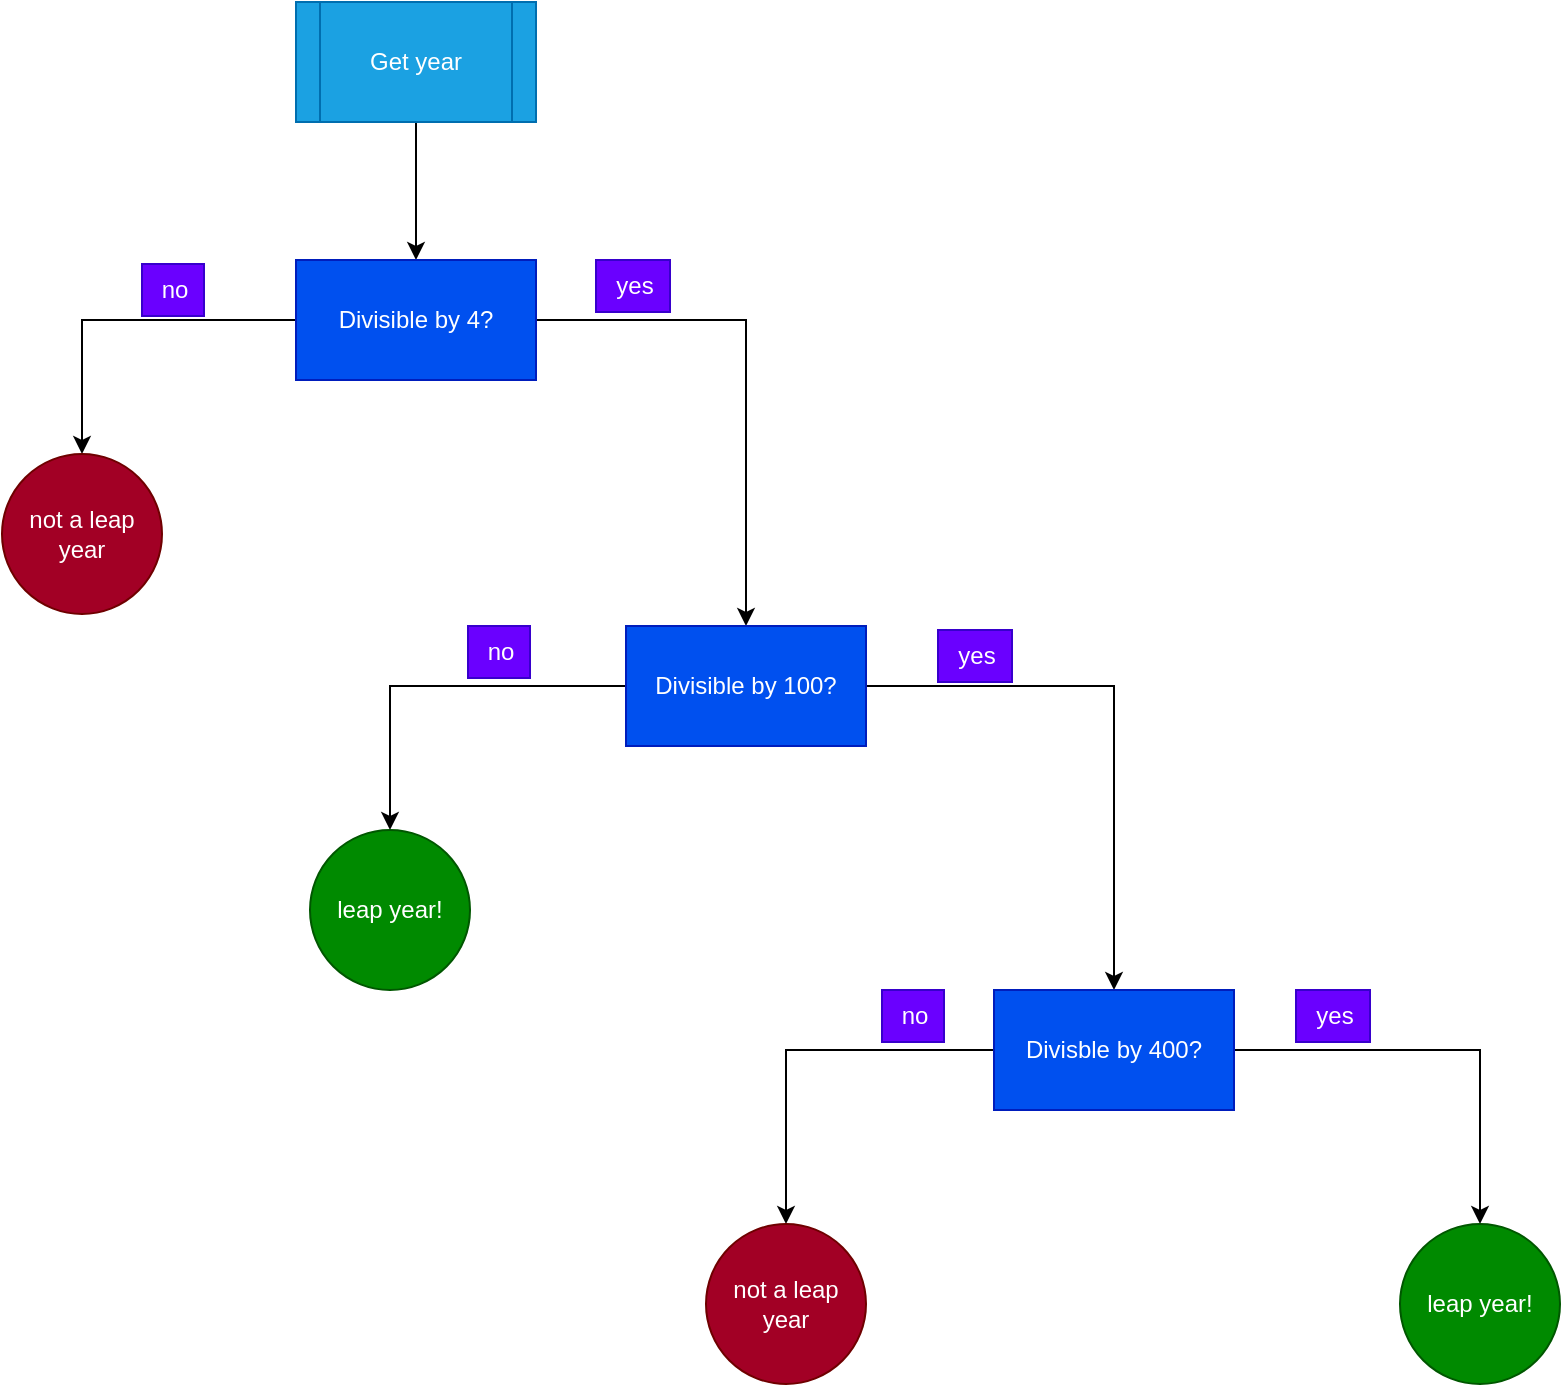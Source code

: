 <mxfile version="21.5.2" type="github">
  <diagram id="C5RBs43oDa-KdzZeNtuy" name="Page-1">
    <mxGraphModel dx="1763" dy="893" grid="0" gridSize="10" guides="1" tooltips="1" connect="1" arrows="1" fold="1" page="0" pageScale="1" pageWidth="827" pageHeight="1169" background="none" math="0" shadow="0">
      <root>
        <mxCell id="WIyWlLk6GJQsqaUBKTNV-0" />
        <mxCell id="WIyWlLk6GJQsqaUBKTNV-1" parent="WIyWlLk6GJQsqaUBKTNV-0" />
        <mxCell id="xwn9-Pyer9hemzIIuyxd-31" value="" style="edgeStyle=orthogonalEdgeStyle;rounded=0;orthogonalLoop=1;jettySize=auto;html=1;" edge="1" parent="WIyWlLk6GJQsqaUBKTNV-1" source="xwn9-Pyer9hemzIIuyxd-29" target="xwn9-Pyer9hemzIIuyxd-30">
          <mxGeometry relative="1" as="geometry" />
        </mxCell>
        <mxCell id="xwn9-Pyer9hemzIIuyxd-29" value="Get year" style="shape=process;whiteSpace=wrap;html=1;backgroundOutline=1;fillColor=#1ba1e2;fontColor=#ffffff;strokeColor=#006EAF;" vertex="1" parent="WIyWlLk6GJQsqaUBKTNV-1">
          <mxGeometry x="67" y="22" width="120" height="60" as="geometry" />
        </mxCell>
        <mxCell id="xwn9-Pyer9hemzIIuyxd-33" value="" style="edgeStyle=orthogonalEdgeStyle;rounded=0;orthogonalLoop=1;jettySize=auto;html=1;" edge="1" parent="WIyWlLk6GJQsqaUBKTNV-1" source="xwn9-Pyer9hemzIIuyxd-30" target="xwn9-Pyer9hemzIIuyxd-32">
          <mxGeometry relative="1" as="geometry" />
        </mxCell>
        <mxCell id="xwn9-Pyer9hemzIIuyxd-36" value="" style="edgeStyle=orthogonalEdgeStyle;rounded=0;orthogonalLoop=1;jettySize=auto;html=1;" edge="1" parent="WIyWlLk6GJQsqaUBKTNV-1" source="xwn9-Pyer9hemzIIuyxd-30" target="xwn9-Pyer9hemzIIuyxd-35">
          <mxGeometry relative="1" as="geometry" />
        </mxCell>
        <mxCell id="xwn9-Pyer9hemzIIuyxd-30" value="Divisible by 4?" style="whiteSpace=wrap;html=1;fillColor=#0050ef;fontColor=#ffffff;strokeColor=#001DBC;" vertex="1" parent="WIyWlLk6GJQsqaUBKTNV-1">
          <mxGeometry x="67" y="151" width="120" height="60" as="geometry" />
        </mxCell>
        <mxCell id="xwn9-Pyer9hemzIIuyxd-32" value="not a leap year" style="ellipse;whiteSpace=wrap;html=1;fillColor=#a20025;fontColor=#ffffff;strokeColor=#6F0000;" vertex="1" parent="WIyWlLk6GJQsqaUBKTNV-1">
          <mxGeometry x="-80" y="248" width="80" height="80" as="geometry" />
        </mxCell>
        <mxCell id="xwn9-Pyer9hemzIIuyxd-34" value="no" style="text;html=1;align=center;verticalAlign=middle;resizable=0;points=[];autosize=1;strokeColor=#3700CC;fillColor=#6a00ff;fontColor=#ffffff;" vertex="1" parent="WIyWlLk6GJQsqaUBKTNV-1">
          <mxGeometry x="-10" y="153" width="31" height="26" as="geometry" />
        </mxCell>
        <mxCell id="xwn9-Pyer9hemzIIuyxd-40" value="" style="edgeStyle=orthogonalEdgeStyle;rounded=0;orthogonalLoop=1;jettySize=auto;html=1;" edge="1" parent="WIyWlLk6GJQsqaUBKTNV-1" source="xwn9-Pyer9hemzIIuyxd-35" target="xwn9-Pyer9hemzIIuyxd-39">
          <mxGeometry relative="1" as="geometry" />
        </mxCell>
        <mxCell id="xwn9-Pyer9hemzIIuyxd-43" value="" style="edgeStyle=orthogonalEdgeStyle;rounded=0;orthogonalLoop=1;jettySize=auto;html=1;" edge="1" parent="WIyWlLk6GJQsqaUBKTNV-1" source="xwn9-Pyer9hemzIIuyxd-35" target="xwn9-Pyer9hemzIIuyxd-42">
          <mxGeometry relative="1" as="geometry" />
        </mxCell>
        <mxCell id="xwn9-Pyer9hemzIIuyxd-35" value="Divisible by 100?" style="whiteSpace=wrap;html=1;fillColor=#0050ef;strokeColor=#001DBC;fontColor=#ffffff;" vertex="1" parent="WIyWlLk6GJQsqaUBKTNV-1">
          <mxGeometry x="232" y="334" width="120" height="60" as="geometry" />
        </mxCell>
        <mxCell id="xwn9-Pyer9hemzIIuyxd-37" value="yes" style="text;html=1;align=center;verticalAlign=middle;resizable=0;points=[];autosize=1;strokeColor=#3700CC;fillColor=#6a00ff;fontColor=#ffffff;" vertex="1" parent="WIyWlLk6GJQsqaUBKTNV-1">
          <mxGeometry x="217" y="151" width="37" height="26" as="geometry" />
        </mxCell>
        <mxCell id="xwn9-Pyer9hemzIIuyxd-39" value="leap year!" style="ellipse;whiteSpace=wrap;html=1;fillColor=#008a00;strokeColor=#005700;fontColor=#ffffff;" vertex="1" parent="WIyWlLk6GJQsqaUBKTNV-1">
          <mxGeometry x="74" y="436" width="80" height="80" as="geometry" />
        </mxCell>
        <mxCell id="xwn9-Pyer9hemzIIuyxd-41" value="no" style="text;html=1;align=center;verticalAlign=middle;resizable=0;points=[];autosize=1;strokeColor=#3700CC;fillColor=#6a00ff;fontColor=#ffffff;" vertex="1" parent="WIyWlLk6GJQsqaUBKTNV-1">
          <mxGeometry x="153" y="334" width="31" height="26" as="geometry" />
        </mxCell>
        <mxCell id="xwn9-Pyer9hemzIIuyxd-46" value="" style="edgeStyle=orthogonalEdgeStyle;rounded=0;orthogonalLoop=1;jettySize=auto;html=1;" edge="1" parent="WIyWlLk6GJQsqaUBKTNV-1" source="xwn9-Pyer9hemzIIuyxd-42" target="xwn9-Pyer9hemzIIuyxd-45">
          <mxGeometry relative="1" as="geometry" />
        </mxCell>
        <mxCell id="xwn9-Pyer9hemzIIuyxd-48" value="" style="edgeStyle=orthogonalEdgeStyle;rounded=0;orthogonalLoop=1;jettySize=auto;html=1;" edge="1" parent="WIyWlLk6GJQsqaUBKTNV-1" source="xwn9-Pyer9hemzIIuyxd-42" target="xwn9-Pyer9hemzIIuyxd-47">
          <mxGeometry relative="1" as="geometry" />
        </mxCell>
        <mxCell id="xwn9-Pyer9hemzIIuyxd-42" value="Divisble by 400?" style="whiteSpace=wrap;html=1;fillColor=#0050ef;strokeColor=#001DBC;fontColor=#ffffff;" vertex="1" parent="WIyWlLk6GJQsqaUBKTNV-1">
          <mxGeometry x="416" y="516" width="120" height="60" as="geometry" />
        </mxCell>
        <mxCell id="xwn9-Pyer9hemzIIuyxd-44" value="yes" style="text;html=1;align=center;verticalAlign=middle;resizable=0;points=[];autosize=1;strokeColor=#3700CC;fillColor=#6a00ff;fontColor=#ffffff;" vertex="1" parent="WIyWlLk6GJQsqaUBKTNV-1">
          <mxGeometry x="388" y="336" width="37" height="26" as="geometry" />
        </mxCell>
        <mxCell id="xwn9-Pyer9hemzIIuyxd-45" value="not a leap year" style="ellipse;whiteSpace=wrap;html=1;fillColor=#a20025;strokeColor=#6F0000;fontColor=#ffffff;" vertex="1" parent="WIyWlLk6GJQsqaUBKTNV-1">
          <mxGeometry x="272" y="633" width="80" height="80" as="geometry" />
        </mxCell>
        <mxCell id="xwn9-Pyer9hemzIIuyxd-47" value="leap year!" style="ellipse;whiteSpace=wrap;html=1;fillColor=#008a00;strokeColor=#005700;fontColor=#ffffff;" vertex="1" parent="WIyWlLk6GJQsqaUBKTNV-1">
          <mxGeometry x="619" y="633" width="80" height="80" as="geometry" />
        </mxCell>
        <mxCell id="xwn9-Pyer9hemzIIuyxd-49" value="no" style="text;html=1;align=center;verticalAlign=middle;resizable=0;points=[];autosize=1;strokeColor=#3700CC;fillColor=#6a00ff;fontColor=#ffffff;" vertex="1" parent="WIyWlLk6GJQsqaUBKTNV-1">
          <mxGeometry x="360" y="516" width="31" height="26" as="geometry" />
        </mxCell>
        <mxCell id="xwn9-Pyer9hemzIIuyxd-50" value="yes" style="text;html=1;align=center;verticalAlign=middle;resizable=0;points=[];autosize=1;strokeColor=#3700CC;fillColor=#6a00ff;fontColor=#ffffff;" vertex="1" parent="WIyWlLk6GJQsqaUBKTNV-1">
          <mxGeometry x="567" y="516" width="37" height="26" as="geometry" />
        </mxCell>
      </root>
    </mxGraphModel>
  </diagram>
</mxfile>
